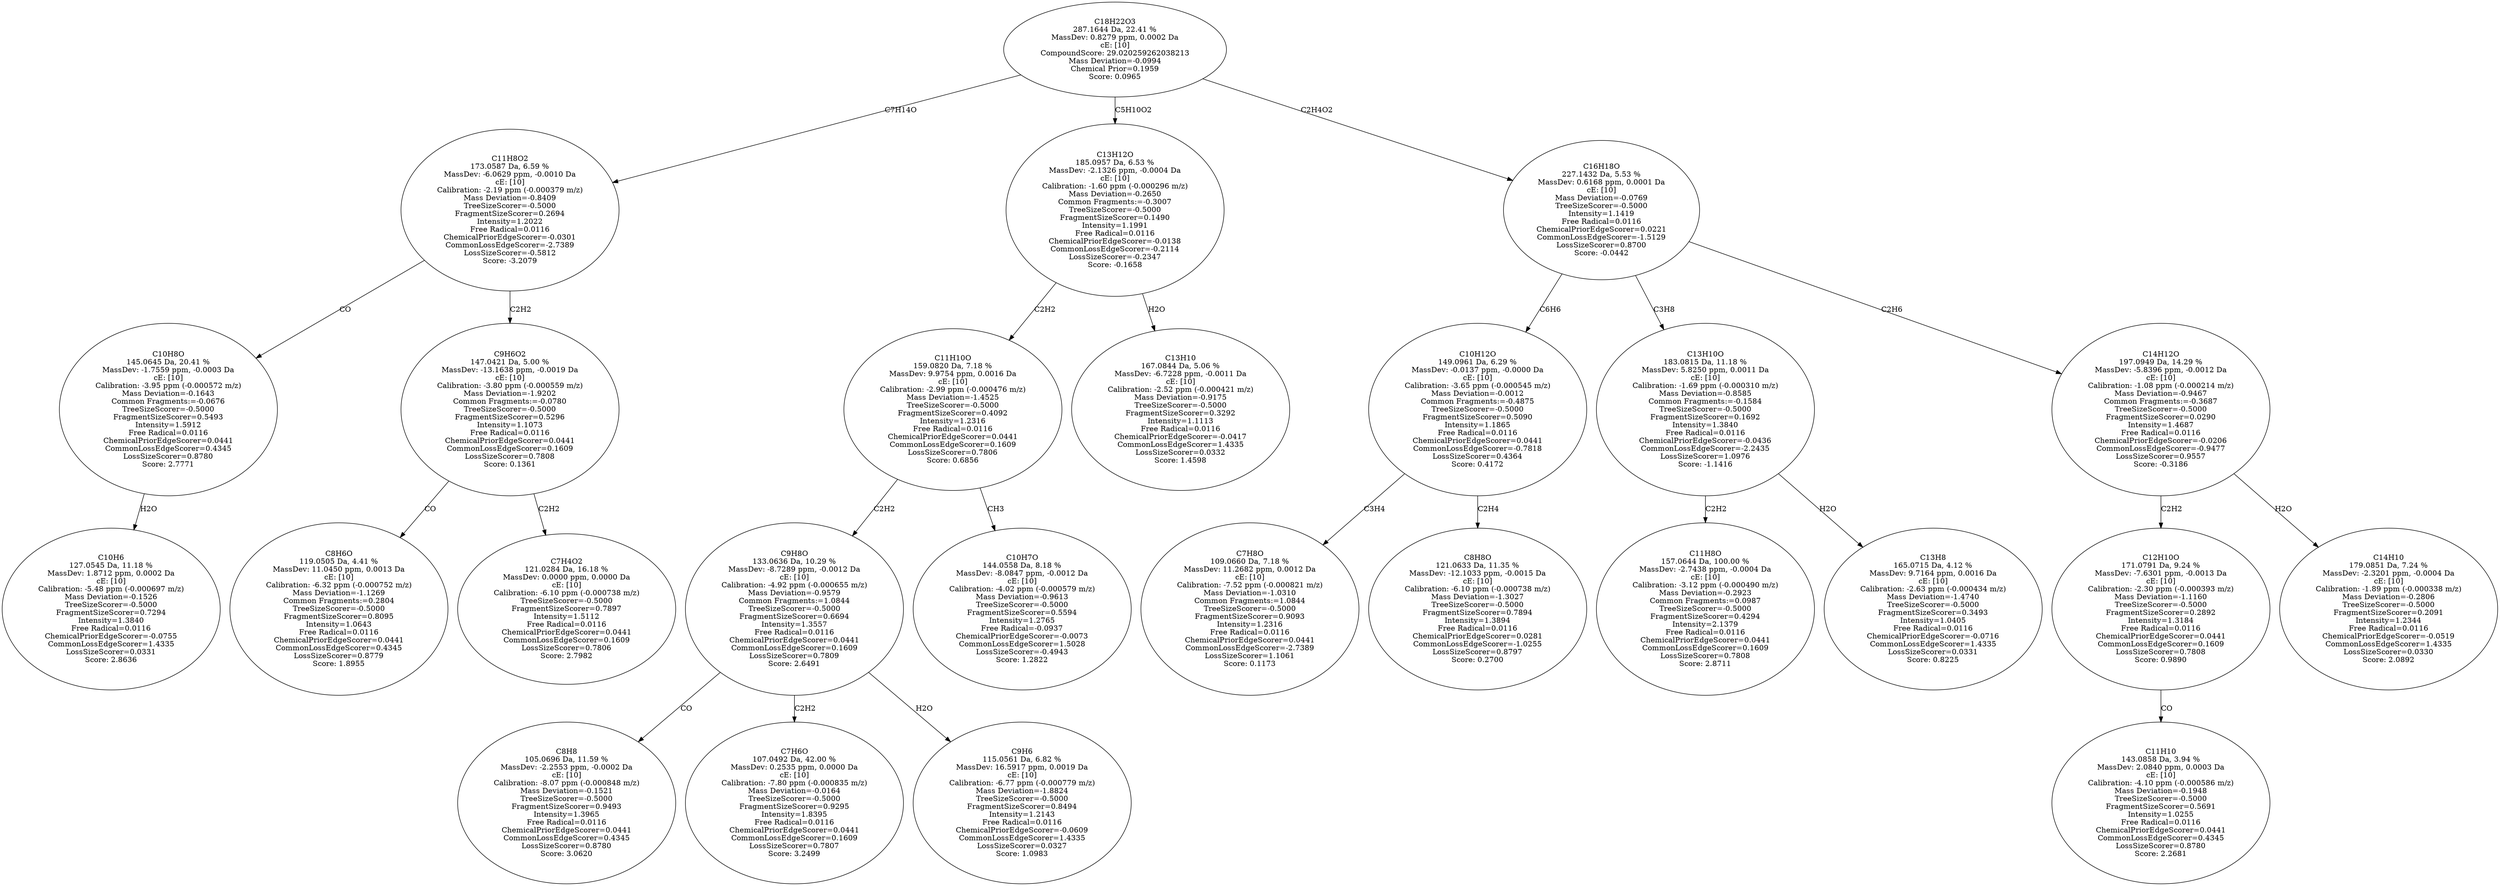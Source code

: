 strict digraph {
v1 [label="C10H6\n127.0545 Da, 11.18 %\nMassDev: 1.8712 ppm, 0.0002 Da\ncE: [10]\nCalibration: -5.48 ppm (-0.000697 m/z)\nMass Deviation=-0.1526\nTreeSizeScorer=-0.5000\nFragmentSizeScorer=0.7294\nIntensity=1.3840\nFree Radical=0.0116\nChemicalPriorEdgeScorer=-0.0755\nCommonLossEdgeScorer=1.4335\nLossSizeScorer=0.0331\nScore: 2.8636"];
v2 [label="C10H8O\n145.0645 Da, 20.41 %\nMassDev: -1.7559 ppm, -0.0003 Da\ncE: [10]\nCalibration: -3.95 ppm (-0.000572 m/z)\nMass Deviation=-0.1643\nCommon Fragments:=-0.0676\nTreeSizeScorer=-0.5000\nFragmentSizeScorer=0.5493\nIntensity=1.5912\nFree Radical=0.0116\nChemicalPriorEdgeScorer=0.0441\nCommonLossEdgeScorer=0.4345\nLossSizeScorer=0.8780\nScore: 2.7771"];
v3 [label="C8H6O\n119.0505 Da, 4.41 %\nMassDev: 11.0450 ppm, 0.0013 Da\ncE: [10]\nCalibration: -6.32 ppm (-0.000752 m/z)\nMass Deviation=-1.1269\nCommon Fragments:=0.2804\nTreeSizeScorer=-0.5000\nFragmentSizeScorer=0.8095\nIntensity=1.0643\nFree Radical=0.0116\nChemicalPriorEdgeScorer=0.0441\nCommonLossEdgeScorer=0.4345\nLossSizeScorer=0.8779\nScore: 1.8955"];
v4 [label="C7H4O2\n121.0284 Da, 16.18 %\nMassDev: 0.0000 ppm, 0.0000 Da\ncE: [10]\nCalibration: -6.10 ppm (-0.000738 m/z)\nTreeSizeScorer=-0.5000\nFragmentSizeScorer=0.7897\nIntensity=1.5112\nFree Radical=0.0116\nChemicalPriorEdgeScorer=0.0441\nCommonLossEdgeScorer=0.1609\nLossSizeScorer=0.7806\nScore: 2.7982"];
v5 [label="C9H6O2\n147.0421 Da, 5.00 %\nMassDev: -13.1638 ppm, -0.0019 Da\ncE: [10]\nCalibration: -3.80 ppm (-0.000559 m/z)\nMass Deviation=-1.9202\nCommon Fragments:=-0.0780\nTreeSizeScorer=-0.5000\nFragmentSizeScorer=0.5296\nIntensity=1.1073\nFree Radical=0.0116\nChemicalPriorEdgeScorer=0.0441\nCommonLossEdgeScorer=0.1609\nLossSizeScorer=0.7808\nScore: 0.1361"];
v6 [label="C11H8O2\n173.0587 Da, 6.59 %\nMassDev: -6.0629 ppm, -0.0010 Da\ncE: [10]\nCalibration: -2.19 ppm (-0.000379 m/z)\nMass Deviation=-0.8409\nTreeSizeScorer=-0.5000\nFragmentSizeScorer=0.2694\nIntensity=1.2022\nFree Radical=0.0116\nChemicalPriorEdgeScorer=-0.0301\nCommonLossEdgeScorer=-2.7389\nLossSizeScorer=-0.5812\nScore: -3.2079"];
v7 [label="C8H8\n105.0696 Da, 11.59 %\nMassDev: -2.2553 ppm, -0.0002 Da\ncE: [10]\nCalibration: -8.07 ppm (-0.000848 m/z)\nMass Deviation=-0.1521\nTreeSizeScorer=-0.5000\nFragmentSizeScorer=0.9493\nIntensity=1.3965\nFree Radical=0.0116\nChemicalPriorEdgeScorer=0.0441\nCommonLossEdgeScorer=0.4345\nLossSizeScorer=0.8780\nScore: 3.0620"];
v8 [label="C7H6O\n107.0492 Da, 42.00 %\nMassDev: 0.2535 ppm, 0.0000 Da\ncE: [10]\nCalibration: -7.80 ppm (-0.000835 m/z)\nMass Deviation=-0.0164\nTreeSizeScorer=-0.5000\nFragmentSizeScorer=0.9295\nIntensity=1.8395\nFree Radical=0.0116\nChemicalPriorEdgeScorer=0.0441\nCommonLossEdgeScorer=0.1609\nLossSizeScorer=0.7807\nScore: 3.2499"];
v9 [label="C9H6\n115.0561 Da, 6.82 %\nMassDev: 16.5917 ppm, 0.0019 Da\ncE: [10]\nCalibration: -6.77 ppm (-0.000779 m/z)\nMass Deviation=-1.8824\nTreeSizeScorer=-0.5000\nFragmentSizeScorer=0.8494\nIntensity=1.2143\nFree Radical=0.0116\nChemicalPriorEdgeScorer=-0.0609\nCommonLossEdgeScorer=1.4335\nLossSizeScorer=0.0327\nScore: 1.0983"];
v10 [label="C9H8O\n133.0636 Da, 10.29 %\nMassDev: -8.7289 ppm, -0.0012 Da\ncE: [10]\nCalibration: -4.92 ppm (-0.000655 m/z)\nMass Deviation=-0.9579\nCommon Fragments:=1.0844\nTreeSizeScorer=-0.5000\nFragmentSizeScorer=0.6694\nIntensity=1.3557\nFree Radical=0.0116\nChemicalPriorEdgeScorer=0.0441\nCommonLossEdgeScorer=0.1609\nLossSizeScorer=0.7809\nScore: 2.6491"];
v11 [label="C10H7O\n144.0558 Da, 8.18 %\nMassDev: -8.0847 ppm, -0.0012 Da\ncE: [10]\nCalibration: -4.02 ppm (-0.000579 m/z)\nMass Deviation=-0.9613\nTreeSizeScorer=-0.5000\nFragmentSizeScorer=0.5594\nIntensity=1.2765\nFree Radical=-0.0937\nChemicalPriorEdgeScorer=-0.0073\nCommonLossEdgeScorer=1.5028\nLossSizeScorer=-0.4943\nScore: 1.2822"];
v12 [label="C11H10O\n159.0820 Da, 7.18 %\nMassDev: 9.9754 ppm, 0.0016 Da\ncE: [10]\nCalibration: -2.99 ppm (-0.000476 m/z)\nMass Deviation=-1.4525\nTreeSizeScorer=-0.5000\nFragmentSizeScorer=0.4092\nIntensity=1.2316\nFree Radical=0.0116\nChemicalPriorEdgeScorer=0.0441\nCommonLossEdgeScorer=0.1609\nLossSizeScorer=0.7806\nScore: 0.6856"];
v13 [label="C13H10\n167.0844 Da, 5.06 %\nMassDev: -6.7228 ppm, -0.0011 Da\ncE: [10]\nCalibration: -2.52 ppm (-0.000421 m/z)\nMass Deviation=-0.9175\nTreeSizeScorer=-0.5000\nFragmentSizeScorer=0.3292\nIntensity=1.1113\nFree Radical=0.0116\nChemicalPriorEdgeScorer=-0.0417\nCommonLossEdgeScorer=1.4335\nLossSizeScorer=0.0332\nScore: 1.4598"];
v14 [label="C13H12O\n185.0957 Da, 6.53 %\nMassDev: -2.1326 ppm, -0.0004 Da\ncE: [10]\nCalibration: -1.60 ppm (-0.000296 m/z)\nMass Deviation=-0.2650\nCommon Fragments:=-0.3007\nTreeSizeScorer=-0.5000\nFragmentSizeScorer=0.1490\nIntensity=1.1991\nFree Radical=0.0116\nChemicalPriorEdgeScorer=-0.0138\nCommonLossEdgeScorer=-0.2114\nLossSizeScorer=-0.2347\nScore: -0.1658"];
v15 [label="C7H8O\n109.0660 Da, 7.18 %\nMassDev: 11.2682 ppm, 0.0012 Da\ncE: [10]\nCalibration: -7.52 ppm (-0.000821 m/z)\nMass Deviation=-1.0310\nCommon Fragments:=1.0844\nTreeSizeScorer=-0.5000\nFragmentSizeScorer=0.9093\nIntensity=1.2316\nFree Radical=0.0116\nChemicalPriorEdgeScorer=0.0441\nCommonLossEdgeScorer=-2.7389\nLossSizeScorer=1.1061\nScore: 0.1173"];
v16 [label="C8H8O\n121.0633 Da, 11.35 %\nMassDev: -12.1033 ppm, -0.0015 Da\ncE: [10]\nCalibration: -6.10 ppm (-0.000738 m/z)\nMass Deviation=-1.3027\nTreeSizeScorer=-0.5000\nFragmentSizeScorer=0.7894\nIntensity=1.3894\nFree Radical=0.0116\nChemicalPriorEdgeScorer=0.0281\nCommonLossEdgeScorer=-1.0255\nLossSizeScorer=0.8797\nScore: 0.2700"];
v17 [label="C10H12O\n149.0961 Da, 6.29 %\nMassDev: -0.0137 ppm, -0.0000 Da\ncE: [10]\nCalibration: -3.65 ppm (-0.000545 m/z)\nMass Deviation=-0.0012\nCommon Fragments:=-0.4875\nTreeSizeScorer=-0.5000\nFragmentSizeScorer=0.5090\nIntensity=1.1865\nFree Radical=0.0116\nChemicalPriorEdgeScorer=0.0441\nCommonLossEdgeScorer=-0.7818\nLossSizeScorer=0.4364\nScore: 0.4172"];
v18 [label="C11H8O\n157.0644 Da, 100.00 %\nMassDev: -2.7438 ppm, -0.0004 Da\ncE: [10]\nCalibration: -3.12 ppm (-0.000490 m/z)\nMass Deviation=-0.2923\nCommon Fragments:=0.0987\nTreeSizeScorer=-0.5000\nFragmentSizeScorer=0.4294\nIntensity=2.1379\nFree Radical=0.0116\nChemicalPriorEdgeScorer=0.0441\nCommonLossEdgeScorer=0.1609\nLossSizeScorer=0.7808\nScore: 2.8711"];
v19 [label="C13H8\n165.0715 Da, 4.12 %\nMassDev: 9.7164 ppm, 0.0016 Da\ncE: [10]\nCalibration: -2.63 ppm (-0.000434 m/z)\nMass Deviation=-1.4740\nTreeSizeScorer=-0.5000\nFragmentSizeScorer=0.3493\nIntensity=1.0405\nFree Radical=0.0116\nChemicalPriorEdgeScorer=-0.0716\nCommonLossEdgeScorer=1.4335\nLossSizeScorer=0.0331\nScore: 0.8225"];
v20 [label="C13H10O\n183.0815 Da, 11.18 %\nMassDev: 5.8250 ppm, 0.0011 Da\ncE: [10]\nCalibration: -1.69 ppm (-0.000310 m/z)\nMass Deviation=-0.8585\nCommon Fragments:=-0.1584\nTreeSizeScorer=-0.5000\nFragmentSizeScorer=0.1692\nIntensity=1.3840\nFree Radical=0.0116\nChemicalPriorEdgeScorer=-0.0436\nCommonLossEdgeScorer=-2.2435\nLossSizeScorer=1.0976\nScore: -1.1416"];
v21 [label="C11H10\n143.0858 Da, 3.94 %\nMassDev: 2.0840 ppm, 0.0003 Da\ncE: [10]\nCalibration: -4.10 ppm (-0.000586 m/z)\nMass Deviation=-0.1948\nTreeSizeScorer=-0.5000\nFragmentSizeScorer=0.5691\nIntensity=1.0255\nFree Radical=0.0116\nChemicalPriorEdgeScorer=0.0441\nCommonLossEdgeScorer=0.4345\nLossSizeScorer=0.8780\nScore: 2.2681"];
v22 [label="C12H10O\n171.0791 Da, 9.24 %\nMassDev: -7.6301 ppm, -0.0013 Da\ncE: [10]\nCalibration: -2.30 ppm (-0.000393 m/z)\nMass Deviation=-1.1160\nTreeSizeScorer=-0.5000\nFragmentSizeScorer=0.2892\nIntensity=1.3184\nFree Radical=0.0116\nChemicalPriorEdgeScorer=0.0441\nCommonLossEdgeScorer=0.1609\nLossSizeScorer=0.7808\nScore: 0.9890"];
v23 [label="C14H10\n179.0851 Da, 7.24 %\nMassDev: -2.3201 ppm, -0.0004 Da\ncE: [10]\nCalibration: -1.89 ppm (-0.000338 m/z)\nMass Deviation=-0.2806\nTreeSizeScorer=-0.5000\nFragmentSizeScorer=0.2091\nIntensity=1.2344\nFree Radical=0.0116\nChemicalPriorEdgeScorer=-0.0519\nCommonLossEdgeScorer=1.4335\nLossSizeScorer=0.0330\nScore: 2.0892"];
v24 [label="C14H12O\n197.0949 Da, 14.29 %\nMassDev: -5.8396 ppm, -0.0012 Da\ncE: [10]\nCalibration: -1.08 ppm (-0.000214 m/z)\nMass Deviation=-0.9467\nCommon Fragments:=-0.3687\nTreeSizeScorer=-0.5000\nFragmentSizeScorer=0.0290\nIntensity=1.4687\nFree Radical=0.0116\nChemicalPriorEdgeScorer=-0.0206\nCommonLossEdgeScorer=-0.9477\nLossSizeScorer=0.9557\nScore: -0.3186"];
v25 [label="C16H18O\n227.1432 Da, 5.53 %\nMassDev: 0.6168 ppm, 0.0001 Da\ncE: [10]\nMass Deviation=-0.0769\nTreeSizeScorer=-0.5000\nIntensity=1.1419\nFree Radical=0.0116\nChemicalPriorEdgeScorer=0.0221\nCommonLossEdgeScorer=-1.5129\nLossSizeScorer=0.8700\nScore: -0.0442"];
v26 [label="C18H22O3\n287.1644 Da, 22.41 %\nMassDev: 0.8279 ppm, 0.0002 Da\ncE: [10]\nCompoundScore: 29.020259262038213\nMass Deviation=-0.0994\nChemical Prior=0.1959\nScore: 0.0965"];
v2 -> v1 [label="H2O"];
v6 -> v2 [label="CO"];
v5 -> v3 [label="CO"];
v5 -> v4 [label="C2H2"];
v6 -> v5 [label="C2H2"];
v26 -> v6 [label="C7H14O"];
v10 -> v7 [label="CO"];
v10 -> v8 [label="C2H2"];
v10 -> v9 [label="H2O"];
v12 -> v10 [label="C2H2"];
v12 -> v11 [label="CH3"];
v14 -> v12 [label="C2H2"];
v14 -> v13 [label="H2O"];
v26 -> v14 [label="C5H10O2"];
v17 -> v15 [label="C3H4"];
v17 -> v16 [label="C2H4"];
v25 -> v17 [label="C6H6"];
v20 -> v18 [label="C2H2"];
v20 -> v19 [label="H2O"];
v25 -> v20 [label="C3H8"];
v22 -> v21 [label="CO"];
v24 -> v22 [label="C2H2"];
v24 -> v23 [label="H2O"];
v25 -> v24 [label="C2H6"];
v26 -> v25 [label="C2H4O2"];
}